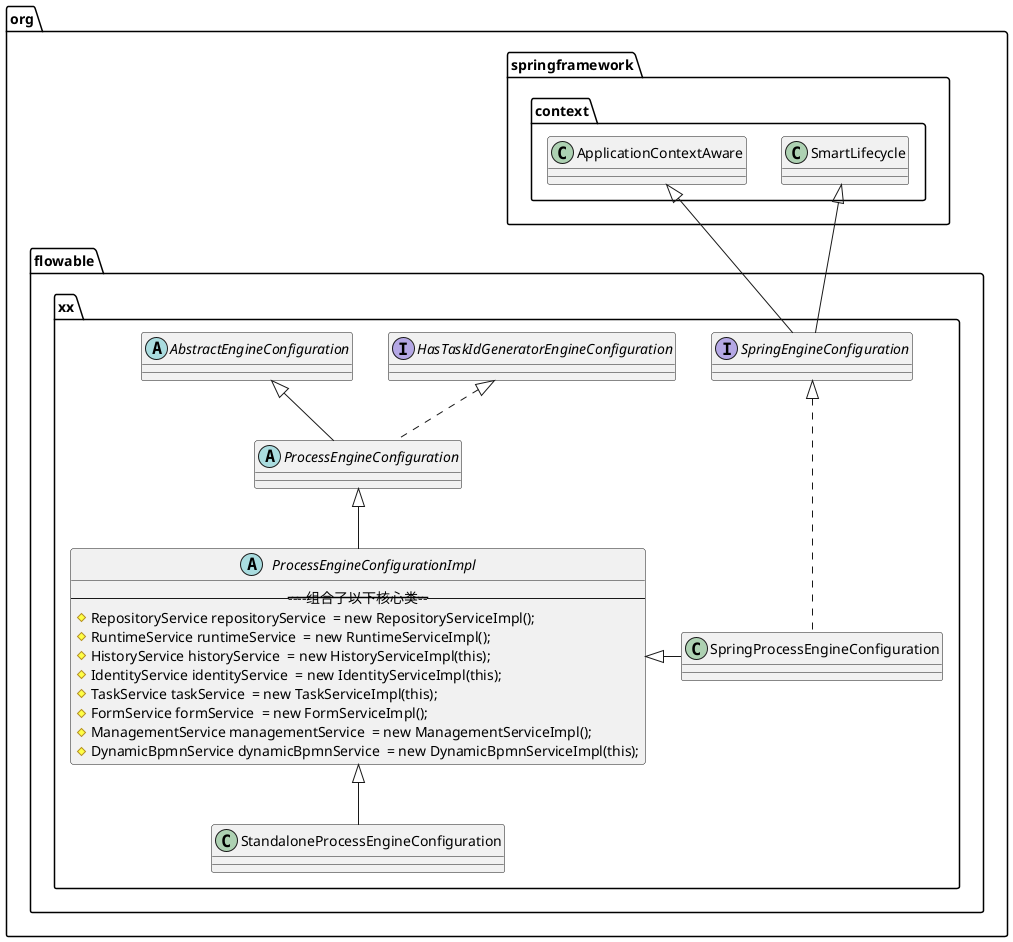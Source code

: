 @startuml

namespace org.flowable.xx {
    interface SpringEngineConfiguration
    interface HasTaskIdGeneratorEngineConfiguration
    abstract class AbstractEngineConfiguration
    abstract class ProcessEngineConfiguration
    abstract class ProcessEngineConfigurationImpl

    class StandaloneProcessEngineConfiguration
    class SpringProcessEngineConfiguration

    ProcessEngineConfiguration -up-|> AbstractEngineConfiguration
    ProcessEngineConfiguration .up.|> HasTaskIdGeneratorEngineConfiguration
    ProcessEngineConfigurationImpl -up-|> ProcessEngineConfiguration

    StandaloneProcessEngineConfiguration -up-|> ProcessEngineConfigurationImpl

    SpringProcessEngineConfiguration -left-|> ProcessEngineConfigurationImpl
    HasTaskIdGeneratorEngineConfiguration -left[hidden]- SpringEngineConfiguration
    SpringProcessEngineConfiguration .up.|> SpringEngineConfiguration
    SpringEngineConfiguration -up-|> org.springframework.context.ApplicationContextAware
    SpringEngineConfiguration -up-|> org.springframework.context.SmartLifecycle

    abstract class ProcessEngineConfigurationImpl {
        ----------------组合了以下核心类--------------
        # RepositoryService repositoryService  = new RepositoryServiceImpl();
        # RuntimeService runtimeService  = new RuntimeServiceImpl();
        # HistoryService historyService  = new HistoryServiceImpl(this);
        # IdentityService identityService  = new IdentityServiceImpl(this);
        # TaskService taskService  = new TaskServiceImpl(this);
        # FormService formService  = new FormServiceImpl();
        # ManagementService managementService  = new ManagementServiceImpl();
        # DynamicBpmnService dynamicBpmnService  = new DynamicBpmnServiceImpl(this);
    }
}
@enduml